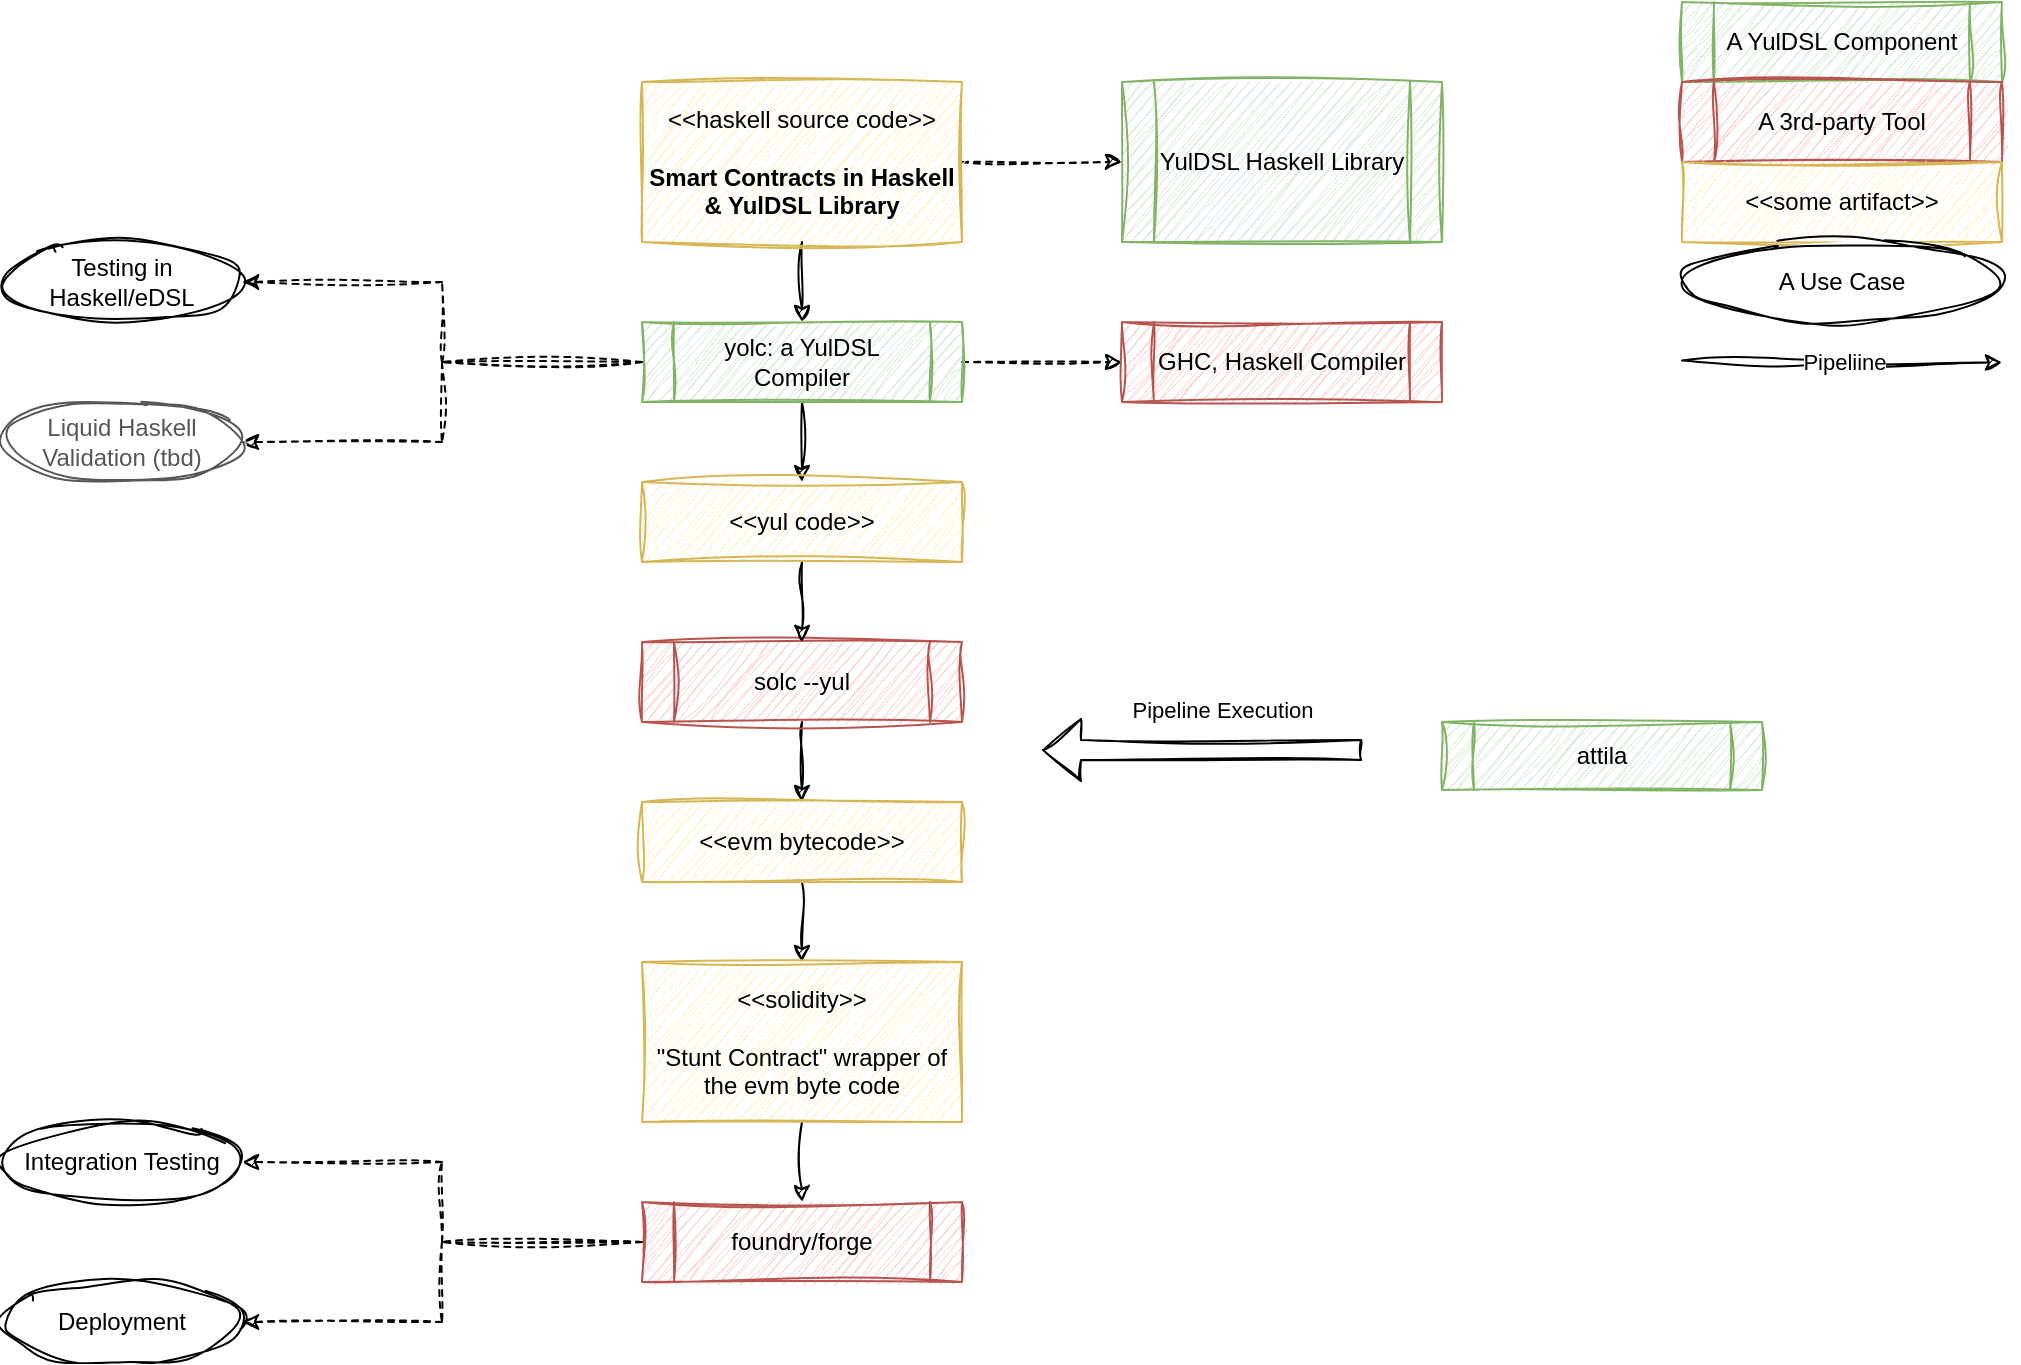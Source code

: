 <mxfile version="24.7.17" pages="2">
  <diagram name="Pipeline" id="bM1wyGem5J-Yzwbea2OS">
    <mxGraphModel dx="1101" dy="821" grid="1" gridSize="10" guides="1" tooltips="1" connect="1" arrows="1" fold="1" page="1" pageScale="1" pageWidth="1169" pageHeight="827" math="0" shadow="0">
      <root>
        <mxCell id="0" />
        <mxCell id="1" parent="0" />
        <mxCell id="xcvFbu6_DeK8p6TpR7H3-7" style="edgeStyle=orthogonalEdgeStyle;rounded=0;sketch=1;hachureGap=4;jiggle=2;curveFitting=1;orthogonalLoop=1;jettySize=auto;html=1;entryX=0.5;entryY=0;entryDx=0;entryDy=0;exitX=0.5;exitY=1;exitDx=0;exitDy=0;" edge="1" parent="1" source="xcvFbu6_DeK8p6TpR7H3-1" target="xcvFbu6_DeK8p6TpR7H3-35">
          <mxGeometry relative="1" as="geometry" />
        </mxCell>
        <mxCell id="xcvFbu6_DeK8p6TpR7H3-33" style="edgeStyle=orthogonalEdgeStyle;rounded=0;sketch=1;hachureGap=4;jiggle=2;curveFitting=1;orthogonalLoop=1;jettySize=auto;html=1;entryX=0;entryY=0.5;entryDx=0;entryDy=0;dashed=1;" edge="1" parent="1" source="xcvFbu6_DeK8p6TpR7H3-1" target="xcvFbu6_DeK8p6TpR7H3-32">
          <mxGeometry relative="1" as="geometry" />
        </mxCell>
        <mxCell id="xcvFbu6_DeK8p6TpR7H3-1" value="yolc: a YulDSL Compiler" style="shape=process;whiteSpace=wrap;html=1;backgroundOutline=1;sketch=1;hachureGap=4;jiggle=2;curveFitting=1;shadow=0;fillColor=#d5e8d4;strokeColor=#82b366;" vertex="1" parent="1">
          <mxGeometry x="400" y="200" width="160" height="40" as="geometry" />
        </mxCell>
        <mxCell id="xcvFbu6_DeK8p6TpR7H3-4" style="edgeStyle=orthogonalEdgeStyle;rounded=0;sketch=1;hachureGap=4;jiggle=2;curveFitting=1;orthogonalLoop=1;jettySize=auto;html=1;entryX=0.5;entryY=0;entryDx=0;entryDy=0;exitX=0.5;exitY=1;exitDx=0;exitDy=0;" edge="1" parent="1" source="xcvFbu6_DeK8p6TpR7H3-5" target="xcvFbu6_DeK8p6TpR7H3-1">
          <mxGeometry relative="1" as="geometry">
            <mxPoint x="480" y="120" as="sourcePoint" />
          </mxGeometry>
        </mxCell>
        <mxCell id="xcvFbu6_DeK8p6TpR7H3-26" style="edgeStyle=orthogonalEdgeStyle;rounded=0;sketch=1;hachureGap=4;jiggle=2;curveFitting=1;orthogonalLoop=1;jettySize=auto;html=1;entryX=1;entryY=0.5;entryDx=0;entryDy=0;exitX=0;exitY=0.5;exitDx=0;exitDy=0;dashed=1;" edge="1" parent="1" source="xcvFbu6_DeK8p6TpR7H3-1" target="xcvFbu6_DeK8p6TpR7H3-25">
          <mxGeometry relative="1" as="geometry" />
        </mxCell>
        <mxCell id="xcvFbu6_DeK8p6TpR7H3-28" style="edgeStyle=orthogonalEdgeStyle;rounded=0;sketch=1;hachureGap=4;jiggle=2;curveFitting=1;orthogonalLoop=1;jettySize=auto;html=1;entryX=1;entryY=0.5;entryDx=0;entryDy=0;exitX=0;exitY=0.5;exitDx=0;exitDy=0;dashed=1;" edge="1" parent="1" source="xcvFbu6_DeK8p6TpR7H3-1" target="xcvFbu6_DeK8p6TpR7H3-27">
          <mxGeometry relative="1" as="geometry" />
        </mxCell>
        <mxCell id="xcvFbu6_DeK8p6TpR7H3-34" style="edgeStyle=orthogonalEdgeStyle;rounded=0;sketch=1;hachureGap=4;jiggle=2;curveFitting=1;orthogonalLoop=1;jettySize=auto;html=1;entryX=0;entryY=0.5;entryDx=0;entryDy=0;dashed=1;" edge="1" parent="1" source="xcvFbu6_DeK8p6TpR7H3-5" target="xcvFbu6_DeK8p6TpR7H3-30">
          <mxGeometry relative="1" as="geometry" />
        </mxCell>
        <mxCell id="xcvFbu6_DeK8p6TpR7H3-5" value="&amp;lt;&amp;lt;haskell source code&amp;gt;&amp;gt;&lt;br&gt;&lt;br&gt;&lt;b&gt;Smart Contracts in Haskell &amp;amp; YulDSL Library&lt;/b&gt;" style="html=1;align=center;verticalAlign=middle;dashed=0;whiteSpace=wrap;sketch=1;hachureGap=4;jiggle=2;curveFitting=1;fillColor=#fff2cc;strokeColor=#d6b656;" vertex="1" parent="1">
          <mxGeometry x="400" y="80" width="160" height="80" as="geometry" />
        </mxCell>
        <mxCell id="xcvFbu6_DeK8p6TpR7H3-11" style="edgeStyle=orthogonalEdgeStyle;rounded=0;sketch=1;hachureGap=4;jiggle=2;curveFitting=1;orthogonalLoop=1;jettySize=auto;html=1;entryX=0.5;entryY=0;entryDx=0;entryDy=0;" edge="1" parent="1" source="xcvFbu6_DeK8p6TpR7H3-6" target="xcvFbu6_DeK8p6TpR7H3-8">
          <mxGeometry relative="1" as="geometry" />
        </mxCell>
        <mxCell id="xcvFbu6_DeK8p6TpR7H3-6" value="solc --yul" style="shape=process;whiteSpace=wrap;html=1;backgroundOutline=1;sketch=1;hachureGap=4;jiggle=2;curveFitting=1;shadow=0;fillColor=#f8cecc;strokeColor=#b85450;" vertex="1" parent="1">
          <mxGeometry x="400" y="360" width="160" height="40" as="geometry" />
        </mxCell>
        <mxCell id="xcvFbu6_DeK8p6TpR7H3-12" style="edgeStyle=orthogonalEdgeStyle;rounded=0;sketch=1;hachureGap=4;jiggle=2;curveFitting=1;orthogonalLoop=1;jettySize=auto;html=1;entryX=0.5;entryY=0;entryDx=0;entryDy=0;exitX=0.5;exitY=1;exitDx=0;exitDy=0;" edge="1" parent="1" source="xcvFbu6_DeK8p6TpR7H3-8" target="xcvFbu6_DeK8p6TpR7H3-10">
          <mxGeometry relative="1" as="geometry" />
        </mxCell>
        <mxCell id="xcvFbu6_DeK8p6TpR7H3-8" value="&amp;lt;&amp;lt;evm bytecode&amp;gt;&amp;gt;" style="html=1;align=center;verticalAlign=middle;dashed=0;whiteSpace=wrap;sketch=1;hachureGap=4;jiggle=2;curveFitting=1;fillColor=#fff2cc;strokeColor=#d6b656;" vertex="1" parent="1">
          <mxGeometry x="400" y="440" width="160" height="40" as="geometry" />
        </mxCell>
        <mxCell id="xcvFbu6_DeK8p6TpR7H3-9" value="attila" style="shape=process;whiteSpace=wrap;html=1;backgroundOutline=1;sketch=1;hachureGap=4;jiggle=2;curveFitting=1;shadow=0;fillColor=#d5e8d4;strokeColor=#82b366;" vertex="1" parent="1">
          <mxGeometry x="800" y="400" width="160" height="34" as="geometry" />
        </mxCell>
        <mxCell id="xcvFbu6_DeK8p6TpR7H3-14" style="edgeStyle=orthogonalEdgeStyle;rounded=0;sketch=1;hachureGap=4;jiggle=2;curveFitting=1;orthogonalLoop=1;jettySize=auto;html=1;entryX=0.5;entryY=0;entryDx=0;entryDy=0;" edge="1" parent="1" source="xcvFbu6_DeK8p6TpR7H3-10" target="xcvFbu6_DeK8p6TpR7H3-13">
          <mxGeometry relative="1" as="geometry" />
        </mxCell>
        <mxCell id="xcvFbu6_DeK8p6TpR7H3-10" value="&amp;lt;&amp;lt;solidity&amp;gt;&amp;gt;&lt;div&gt;&lt;br&gt;&quot;Stunt Contract&quot; wrapper of the evm byte code&lt;/div&gt;" style="html=1;align=center;verticalAlign=middle;dashed=0;whiteSpace=wrap;sketch=1;hachureGap=4;jiggle=2;curveFitting=1;fillColor=#fff2cc;strokeColor=#d6b656;" vertex="1" parent="1">
          <mxGeometry x="400" y="520" width="160" height="80" as="geometry" />
        </mxCell>
        <mxCell id="xcvFbu6_DeK8p6TpR7H3-17" style="edgeStyle=orthogonalEdgeStyle;rounded=0;sketch=1;hachureGap=4;jiggle=2;curveFitting=1;orthogonalLoop=1;jettySize=auto;html=1;entryX=1;entryY=0.5;entryDx=0;entryDy=0;dashed=1;exitX=0;exitY=0.5;exitDx=0;exitDy=0;" edge="1" parent="1" source="xcvFbu6_DeK8p6TpR7H3-13" target="xcvFbu6_DeK8p6TpR7H3-15">
          <mxGeometry relative="1" as="geometry" />
        </mxCell>
        <mxCell id="xcvFbu6_DeK8p6TpR7H3-18" style="edgeStyle=orthogonalEdgeStyle;rounded=0;sketch=1;hachureGap=4;jiggle=2;curveFitting=1;orthogonalLoop=1;jettySize=auto;html=1;entryX=1;entryY=0.5;entryDx=0;entryDy=0;dashed=1;exitX=0;exitY=0.5;exitDx=0;exitDy=0;" edge="1" parent="1" source="xcvFbu6_DeK8p6TpR7H3-13" target="xcvFbu6_DeK8p6TpR7H3-16">
          <mxGeometry relative="1" as="geometry" />
        </mxCell>
        <mxCell id="xcvFbu6_DeK8p6TpR7H3-13" value="foundry/forge" style="shape=process;whiteSpace=wrap;html=1;backgroundOutline=1;sketch=1;hachureGap=4;jiggle=2;curveFitting=1;shadow=0;fillColor=#f8cecc;strokeColor=#b85450;" vertex="1" parent="1">
          <mxGeometry x="400" y="640" width="160" height="40" as="geometry" />
        </mxCell>
        <mxCell id="xcvFbu6_DeK8p6TpR7H3-15" value="Integration Testing" style="ellipse;whiteSpace=wrap;html=1;sketch=1;hachureGap=4;jiggle=2;curveFitting=1;" vertex="1" parent="1">
          <mxGeometry x="80" y="600" width="120" height="40" as="geometry" />
        </mxCell>
        <mxCell id="xcvFbu6_DeK8p6TpR7H3-16" value="Deployment" style="ellipse;whiteSpace=wrap;html=1;sketch=1;hachureGap=4;jiggle=2;curveFitting=1;" vertex="1" parent="1">
          <mxGeometry x="80" y="680" width="120" height="40" as="geometry" />
        </mxCell>
        <mxCell id="xcvFbu6_DeK8p6TpR7H3-19" value="Pipeline Execution" style="shape=flexArrow;endArrow=classic;html=1;rounded=0;sketch=1;hachureGap=4;jiggle=2;curveFitting=1;" edge="1" parent="1">
          <mxGeometry x="-0.125" y="-20" width="50" height="50" relative="1" as="geometry">
            <mxPoint x="760" y="414" as="sourcePoint" />
            <mxPoint x="600" y="414" as="targetPoint" />
            <mxPoint as="offset" />
          </mxGeometry>
        </mxCell>
        <mxCell id="xcvFbu6_DeK8p6TpR7H3-20" value="A YulDSL Component" style="shape=process;whiteSpace=wrap;html=1;backgroundOutline=1;sketch=1;hachureGap=4;jiggle=2;curveFitting=1;shadow=0;fillColor=#d5e8d4;strokeColor=#82b366;" vertex="1" parent="1">
          <mxGeometry x="920" y="40" width="160" height="40" as="geometry" />
        </mxCell>
        <mxCell id="xcvFbu6_DeK8p6TpR7H3-21" value="A 3rd-party Tool" style="shape=process;whiteSpace=wrap;html=1;backgroundOutline=1;sketch=1;hachureGap=4;jiggle=2;curveFitting=1;shadow=0;fillColor=#f8cecc;strokeColor=#b85450;" vertex="1" parent="1">
          <mxGeometry x="920" y="80" width="160" height="40" as="geometry" />
        </mxCell>
        <mxCell id="xcvFbu6_DeK8p6TpR7H3-22" value="&amp;lt;&amp;lt;some artifact&amp;gt;&amp;gt;" style="html=1;align=center;verticalAlign=middle;dashed=0;whiteSpace=wrap;sketch=1;hachureGap=4;jiggle=2;curveFitting=1;fillColor=#fff2cc;strokeColor=#d6b656;" vertex="1" parent="1">
          <mxGeometry x="920" y="120" width="160" height="40" as="geometry" />
        </mxCell>
        <mxCell id="xcvFbu6_DeK8p6TpR7H3-23" value="A Use Case" style="ellipse;whiteSpace=wrap;html=1;sketch=1;hachureGap=4;jiggle=2;curveFitting=1;" vertex="1" parent="1">
          <mxGeometry x="920" y="160" width="160" height="40" as="geometry" />
        </mxCell>
        <mxCell id="xcvFbu6_DeK8p6TpR7H3-25" value="Testing in Haskell/eDSL" style="ellipse;whiteSpace=wrap;html=1;sketch=1;hachureGap=4;jiggle=2;curveFitting=1;" vertex="1" parent="1">
          <mxGeometry x="80" y="160" width="120" height="40" as="geometry" />
        </mxCell>
        <mxCell id="xcvFbu6_DeK8p6TpR7H3-27" value="Liquid Haskell Validation (tbd)" style="ellipse;whiteSpace=wrap;html=1;sketch=1;hachureGap=4;jiggle=2;curveFitting=1;opacity=66;textOpacity=66;" vertex="1" parent="1">
          <mxGeometry x="80" y="240" width="120" height="40" as="geometry" />
        </mxCell>
        <mxCell id="xcvFbu6_DeK8p6TpR7H3-30" value="YulDSL Haskell Library" style="shape=process;whiteSpace=wrap;html=1;backgroundOutline=1;sketch=1;hachureGap=4;jiggle=2;curveFitting=1;shadow=0;fillColor=#d5e8d4;strokeColor=#82b366;" vertex="1" parent="1">
          <mxGeometry x="640" y="80" width="160" height="80" as="geometry" />
        </mxCell>
        <mxCell id="xcvFbu6_DeK8p6TpR7H3-32" value="GHC, Haskell Compiler" style="shape=process;whiteSpace=wrap;html=1;backgroundOutline=1;sketch=1;hachureGap=4;jiggle=2;curveFitting=1;shadow=0;fillColor=#f8cecc;strokeColor=#b85450;" vertex="1" parent="1">
          <mxGeometry x="640" y="200" width="160" height="40" as="geometry" />
        </mxCell>
        <mxCell id="xcvFbu6_DeK8p6TpR7H3-36" style="edgeStyle=orthogonalEdgeStyle;rounded=0;sketch=1;hachureGap=4;jiggle=2;curveFitting=1;orthogonalLoop=1;jettySize=auto;html=1;exitX=0.5;exitY=1;exitDx=0;exitDy=0;entryX=0.5;entryY=0;entryDx=0;entryDy=0;" edge="1" parent="1" source="xcvFbu6_DeK8p6TpR7H3-35" target="xcvFbu6_DeK8p6TpR7H3-6">
          <mxGeometry relative="1" as="geometry" />
        </mxCell>
        <mxCell id="xcvFbu6_DeK8p6TpR7H3-35" value="&amp;lt;&amp;lt;yul code&amp;gt;&amp;gt;" style="html=1;align=center;verticalAlign=middle;dashed=0;whiteSpace=wrap;sketch=1;hachureGap=4;jiggle=2;curveFitting=1;fillColor=#fff2cc;strokeColor=#d6b656;" vertex="1" parent="1">
          <mxGeometry x="400" y="280" width="160" height="40" as="geometry" />
        </mxCell>
        <mxCell id="xcvFbu6_DeK8p6TpR7H3-37" value="Pipeliine" style="edgeStyle=orthogonalEdgeStyle;rounded=0;sketch=1;hachureGap=4;jiggle=2;curveFitting=1;orthogonalLoop=1;jettySize=auto;html=1;exitX=0.5;exitY=1;exitDx=0;exitDy=0;" edge="1" parent="1">
          <mxGeometry relative="1" as="geometry">
            <mxPoint x="920" y="219.25" as="sourcePoint" />
            <mxPoint x="1080" y="220.25" as="targetPoint" />
          </mxGeometry>
        </mxCell>
      </root>
    </mxGraphModel>
  </diagram>
  <diagram id="fB4vgkwGdqn_OeG9MbwO" name="Linear Safety">
    <mxGraphModel dx="1596" dy="848" grid="1" gridSize="10" guides="1" tooltips="1" connect="1" arrows="1" fold="1" page="1" pageScale="1" pageWidth="1169" pageHeight="827" math="0" shadow="0">
      <root>
        <mxCell id="0" />
        <mxCell id="1" parent="0" />
        <mxCell id="BaCxkMU8O7uTg3OWxuVo-7" value="" style="shape=image;imageAspect=0;aspect=fixed;verticalLabelPosition=bottom;verticalAlign=top;image=https://www.alchemy.com/_next/image?url=https%3A%2F%2Fwww.datocms-assets.com%2F105223%2F1704184186-reentrancy-attack-scenario.png&amp;w=1080&amp;q=75;sketch=1;curveFitting=1;jiggle=2;" vertex="1" parent="1">
          <mxGeometry x="40" y="190" width="390.41" height="250" as="geometry" />
        </mxCell>
        <mxCell id="BaCxkMU8O7uTg3OWxuVo-9" value="&lt;h1 style=&quot;margin-top: 0px;&quot;&gt;Re-entrancy And Linear Safety&lt;/h1&gt;" style="text;html=1;whiteSpace=wrap;overflow=hidden;rounded=0;align=center;sketch=1;curveFitting=1;jiggle=2;" vertex="1" parent="1">
          <mxGeometry x="720" width="440" height="40" as="geometry" />
        </mxCell>
        <mxCell id="BaCxkMU8O7uTg3OWxuVo-10" value="(&lt;b&gt;bonusEarned, bonusRate) &lt;/b&gt;&amp;lt;-&amp;nbsp;calc_bonus(&lt;b&gt;msgSender,&amp;nbsp;&lt;/b&gt;&lt;b&gt;amount&lt;/b&gt;)" style="rounded=0;whiteSpace=wrap;html=1;fillColor=#d5e8d4;strokeColor=#82b366;sketch=1;curveFitting=1;jiggle=2;" vertex="1" parent="1">
          <mxGeometry x="680" y="280" width="400" height="40" as="geometry" />
        </mxCell>
        <mxCell id="BaCxkMU8O7uTg3OWxuVo-11" value="Data Version 1&lt;br&gt;Zone" style="rounded=0;whiteSpace=wrap;html=1;fillColor=#dae8fc;strokeColor=#6c8ebf;sketch=1;curveFitting=1;jiggle=2;" vertex="1" parent="1">
          <mxGeometry x="560" y="240" width="120" height="120" as="geometry" />
        </mxCell>
        <mxCell id="BaCxkMU8O7uTg3OWxuVo-22" style="edgeStyle=orthogonalEdgeStyle;rounded=0;orthogonalLoop=1;jettySize=auto;html=1;entryX=0;entryY=0;entryDx=0;entryDy=0;exitX=1;exitY=0.5;exitDx=0;exitDy=0;strokeColor=#2D7600;sketch=1;curveFitting=1;jiggle=2;" edge="1" parent="1" source="BaCxkMU8O7uTg3OWxuVo-12" target="BaCxkMU8O7uTg3OWxuVo-45">
          <mxGeometry relative="1" as="geometry">
            <mxPoint x="1114" y="420" as="sourcePoint" />
            <mxPoint x="1234" y="280" as="targetPoint" />
            <Array as="points">
              <mxPoint x="1140" y="340" />
              <mxPoint x="1140" y="360" />
            </Array>
          </mxGeometry>
        </mxCell>
        <mxCell id="BaCxkMU8O7uTg3OWxuVo-12" value="bonusToken.transfer(&lt;b&gt;bonusEarned&lt;/b&gt;)" style="rounded=0;whiteSpace=wrap;html=1;fillColor=#d5e8d4;strokeColor=#82b366;sketch=1;curveFitting=1;jiggle=2;" vertex="1" parent="1">
          <mxGeometry x="680" y="320" width="400" height="40" as="geometry" />
        </mxCell>
        <mxCell id="BaCxkMU8O7uTg3OWxuVo-13" value="❌ update_bonus(&lt;b&gt;&lt;font color=&quot;#ff0000&quot;&gt;msgSender&lt;/font&gt;,&amp;nbsp;&lt;/b&gt;&lt;b&gt;&lt;font color=&quot;#ff0000&quot;&gt;bonusRate&lt;/font&gt;&lt;/b&gt;)&amp;nbsp;❌" style="rounded=0;whiteSpace=wrap;html=1;fillColor=#d5e8d4;strokeColor=#82b366;sketch=1;curveFitting=1;jiggle=2;" vertex="1" parent="1">
          <mxGeometry x="680" y="360" width="400" height="40" as="geometry" />
        </mxCell>
        <mxCell id="BaCxkMU8O7uTg3OWxuVo-14" value="Pure Data (Inputs)" style="rounded=0;whiteSpace=wrap;html=1;fillColor=#dae8fc;strokeColor=#6c8ebf;sketch=1;curveFitting=1;jiggle=2;" vertex="1" parent="1">
          <mxGeometry x="560" y="200" width="120" height="40" as="geometry" />
        </mxCell>
        <mxCell id="BaCxkMU8O7uTg3OWxuVo-15" value="external fn updateBonus(&lt;b style=&quot;font-size: 14px;&quot;&gt;amount&#39;p&lt;/b&gt;)" style="rounded=0;whiteSpace=wrap;html=1;fillColor=#d5e8d4;strokeColor=#82b366;fontSize=14;align=left;sketch=1;curveFitting=1;jiggle=2;" vertex="1" parent="1">
          <mxGeometry x="680" y="200" width="400" height="40" as="geometry" />
        </mxCell>
        <mxCell id="BaCxkMU8O7uTg3OWxuVo-16" value="&lt;b&gt;(amount,&amp;nbsp;msgSender)&lt;/b&gt;&amp;nbsp;&amp;lt;- &lt;font style=&quot;background-color: rgb(45, 118, 0);&quot; color=&quot;#ffffcc&quot;&gt;impure&lt;/font&gt;&amp;nbsp;(&lt;b&gt;amount&#39;p, msgSender&#39;p)&lt;/b&gt;" style="rounded=0;whiteSpace=wrap;html=1;fillColor=#d5e8d4;strokeColor=#82b366;sketch=1;curveFitting=1;jiggle=2;" vertex="1" parent="1">
          <mxGeometry x="680" y="240" width="400" height="40" as="geometry" />
        </mxCell>
        <mxCell id="BaCxkMU8O7uTg3OWxuVo-17" value="Data Version 2&lt;br&gt;Zone" style="rounded=0;whiteSpace=wrap;html=1;fillColor=#dae8fc;strokeColor=#6c8ebf;sketch=1;curveFitting=1;jiggle=2;" vertex="1" parent="1">
          <mxGeometry x="560" y="360" width="120" height="40" as="geometry" />
        </mxCell>
        <mxCell id="BaCxkMU8O7uTg3OWxuVo-19" value="&lt;h1 style=&quot;margin-top: 0px;&quot;&gt;&lt;font style=&quot;font-size: 18px;&quot;&gt;Linearly Versioned, Re-enterrable&lt;/font&gt;&lt;/h1&gt;" style="text;html=1;whiteSpace=wrap;overflow=hidden;rounded=0;align=center;sketch=1;curveFitting=1;jiggle=2;" vertex="1" parent="1">
          <mxGeometry x="560" y="160" width="460" height="40" as="geometry" />
        </mxCell>
        <mxCell id="BaCxkMU8O7uTg3OWxuVo-20" value="&lt;h1 style=&quot;margin-top: 0px;&quot;&gt;&lt;font style=&quot;font-size: 18px;&quot;&gt;Hacker&#39;s External Contract&lt;/font&gt;&lt;/h1&gt;" style="text;html=1;whiteSpace=wrap;overflow=hidden;rounded=0;align=center;sketch=1;curveFitting=1;jiggle=2;" vertex="1" parent="1">
          <mxGeometry x="1200" y="160" width="520" height="40" as="geometry" />
        </mxCell>
        <mxCell id="BaCxkMU8O7uTg3OWxuVo-21" value="fallback()" style="rounded=0;whiteSpace=wrap;html=1;fillColor=#f5f5f5;strokeColor=#666666;fontColor=#333333;sketch=1;curveFitting=1;jiggle=2;" vertex="1" parent="1">
          <mxGeometry x="1320" y="360" width="240" height="40" as="geometry" />
        </mxCell>
        <mxCell id="BaCxkMU8O7uTg3OWxuVo-24" value="&lt;b&gt;Unsafe Logic&lt;/b&gt;" style="rounded=0;whiteSpace=wrap;html=1;fillColor=#f5f5f5;strokeColor=#666666;fontColor=#333333;sketch=1;curveFitting=1;jiggle=2;" vertex="1" parent="1">
          <mxGeometry x="1200" y="200" width="120" height="80" as="geometry" />
        </mxCell>
        <mxCell id="BaCxkMU8O7uTg3OWxuVo-25" value="&lt;h1 style=&quot;margin-top: 0px;&quot;&gt;&lt;font style=&quot;font-size: 18px;&quot;&gt;Linearly Versioned&lt;/font&gt;&lt;/h1&gt;" style="text;html=1;whiteSpace=wrap;overflow=hidden;rounded=0;align=center;sketch=1;curveFitting=1;jiggle=2;" vertex="1" parent="1">
          <mxGeometry x="560" y="480" width="460" height="40" as="geometry" />
        </mxCell>
        <mxCell id="BaCxkMU8O7uTg3OWxuVo-26" value="Pure Data (Inputs)" style="rounded=0;whiteSpace=wrap;html=1;fillColor=#dae8fc;strokeColor=#6c8ebf;sketch=1;curveFitting=1;jiggle=2;" vertex="1" parent="1">
          <mxGeometry x="560" y="520" width="120" height="40" as="geometry" />
        </mxCell>
        <mxCell id="BaCxkMU8O7uTg3OWxuVo-27" value="external fn withdrawFunds(&lt;b style=&quot;font-size: 14px;&quot;&gt;amount&#39;p&lt;/b&gt;)" style="rounded=0;whiteSpace=wrap;html=1;fillColor=#d5e8d4;strokeColor=#82b366;fontSize=14;align=left;sketch=1;curveFitting=1;jiggle=2;" vertex="1" parent="1">
          <mxGeometry x="680" y="520" width="400" height="40" as="geometry" />
        </mxCell>
        <mxCell id="BaCxkMU8O7uTg3OWxuVo-31" style="edgeStyle=orthogonalEdgeStyle;rounded=0;orthogonalLoop=1;jettySize=auto;html=1;entryX=0;entryY=0;entryDx=0;entryDy=0;endArrow=none;endFill=0;strokeColor=#2D7600;sketch=1;curveFitting=1;jiggle=2;" edge="1" parent="1" source="BaCxkMU8O7uTg3OWxuVo-29" target="BaCxkMU8O7uTg3OWxuVo-14">
          <mxGeometry relative="1" as="geometry">
            <Array as="points">
              <mxPoint x="480" y="560" />
              <mxPoint x="480" y="200" />
            </Array>
          </mxGeometry>
        </mxCell>
        <mxCell id="BaCxkMU8O7uTg3OWxuVo-32" style="edgeStyle=orthogonalEdgeStyle;rounded=0;orthogonalLoop=1;jettySize=auto;html=1;entryX=0;entryY=0;entryDx=0;entryDy=0;exitX=1;exitY=0.5;exitDx=0;exitDy=0;endArrow=none;endFill=0;strokeColor=#2D7600;sketch=1;curveFitting=1;jiggle=2;" edge="1" parent="1" source="BaCxkMU8O7uTg3OWxuVo-29" target="BaCxkMU8O7uTg3OWxuVo-26">
          <mxGeometry relative="1" as="geometry">
            <mxPoint x="450" y="640" as="sourcePoint" />
            <Array as="points">
              <mxPoint x="520" y="560" />
              <mxPoint x="520" y="520" />
            </Array>
          </mxGeometry>
        </mxCell>
        <mxCell id="BaCxkMU8O7uTg3OWxuVo-29" value="Your Innocent Contract" style="ellipse;whiteSpace=wrap;html=1;fillColor=#d5e8d4;strokeColor=#82b366;sketch=1;curveFitting=1;jiggle=2;" vertex="1" parent="1">
          <mxGeometry x="320" y="520" width="120" height="80" as="geometry" />
        </mxCell>
        <mxCell id="BaCxkMU8O7uTg3OWxuVo-33" style="edgeStyle=orthogonalEdgeStyle;rounded=0;orthogonalLoop=1;jettySize=auto;html=1;entryX=1;entryY=0;entryDx=0;entryDy=0;exitX=0;exitY=0.5;exitDx=0;exitDy=0;endArrow=none;endFill=0;strokeColor=#FF0000;sketch=1;curveFitting=1;jiggle=2;" edge="1" parent="1" source="BaCxkMU8O7uTg3OWxuVo-30" target="BaCxkMU8O7uTg3OWxuVo-42">
          <mxGeometry relative="1" as="geometry">
            <mxPoint x="2034.0" y="470" as="sourcePoint" />
            <mxPoint x="1754.0" y="430" as="targetPoint" />
            <Array as="points">
              <mxPoint x="1680" y="240" />
              <mxPoint x="1680" y="200" />
            </Array>
          </mxGeometry>
        </mxCell>
        <mxCell id="BaCxkMU8O7uTg3OWxuVo-30" value="Exploit Contract" style="ellipse;whiteSpace=wrap;html=1;fillColor=#f8cecc;strokeColor=#b85450;sketch=1;curveFitting=1;jiggle=2;" vertex="1" parent="1">
          <mxGeometry x="1720" y="200" width="120" height="80" as="geometry" />
        </mxCell>
        <mxCell id="BaCxkMU8O7uTg3OWxuVo-35" style="edgeStyle=orthogonalEdgeStyle;rounded=0;orthogonalLoop=1;jettySize=auto;html=1;entryX=1;entryY=0;entryDx=0;entryDy=0;exitX=1;exitY=0.5;exitDx=0;exitDy=0;strokeColor=#FF0000;sketch=1;curveFitting=1;jiggle=2;" edge="1" parent="1" source="BaCxkMU8O7uTg3OWxuVo-34" target="BaCxkMU8O7uTg3OWxuVo-27">
          <mxGeometry relative="1" as="geometry">
            <mxPoint x="1650" y="414" as="sourcePoint" />
            <mxPoint x="1110" y="520" as="targetPoint" />
            <Array as="points">
              <mxPoint x="1560" y="414" />
              <mxPoint x="1600" y="414" />
              <mxPoint x="1600" y="520" />
            </Array>
          </mxGeometry>
        </mxCell>
        <mxCell id="BaCxkMU8O7uTg3OWxuVo-34" value="innocence.withdrawFunds(aLot)" style="rounded=0;whiteSpace=wrap;html=1;fillColor=#f5f5f5;strokeColor=#666666;fontColor=#333333;sketch=1;curveFitting=1;jiggle=2;" vertex="1" parent="1">
          <mxGeometry x="1320" y="400" width="240" height="40" as="geometry" />
        </mxCell>
        <mxCell id="BaCxkMU8O7uTg3OWxuVo-36" value="&lt;h1 style=&quot;margin-top: 0px;&quot;&gt;&lt;span style=&quot;font-size: 20px;&quot;&gt;Unsafe Implementation&lt;/span&gt;&lt;/h1&gt;" style="text;html=1;whiteSpace=wrap;overflow=hidden;rounded=0;align=center;fillColor=#e51400;fontColor=#000000;strokeColor=#B20000;sketch=1;curveFitting=1;jiggle=2;" vertex="1" parent="1">
          <mxGeometry x="50.0" y="80" width="240" height="40" as="geometry" />
        </mxCell>
        <mxCell id="BaCxkMU8O7uTg3OWxuVo-37" value="&lt;h1 style=&quot;margin-top: 0px;&quot;&gt;&lt;span style=&quot;font-size: 20px;&quot;&gt;How Linear Safety Can Help Prevent It&lt;/span&gt;&lt;/h1&gt;" style="text;html=1;whiteSpace=wrap;overflow=hidden;rounded=0;align=left;sketch=1;curveFitting=1;jiggle=2;" vertex="1" parent="1">
          <mxGeometry x="480" y="80" width="400" height="40" as="geometry" />
        </mxCell>
        <mxCell id="BaCxkMU8O7uTg3OWxuVo-38" value="&lt;b style=&quot;font-size: 12px;&quot;&gt;(amount,&amp;nbsp;msgSender)&lt;/b&gt;&lt;span style=&quot;font-size: 12px;&quot;&gt;&amp;nbsp;&amp;lt;-&amp;nbsp;&lt;/span&gt;&lt;font color=&quot;#ffffcc&quot; style=&quot;font-size: 12px; background-color: rgb(45, 118, 0);&quot;&gt;impure&lt;/font&gt;&lt;span style=&quot;font-size: 12px;&quot;&gt;&amp;nbsp;(&lt;/span&gt;&lt;b style=&quot;font-size: 12px;&quot;&gt;amount&#39;p, msgSender&#39;p)&lt;/b&gt;" style="rounded=0;whiteSpace=wrap;html=1;fillColor=#d5e8d4;strokeColor=#82b366;fontSize=14;align=center;sketch=1;curveFitting=1;jiggle=2;" vertex="1" parent="1">
          <mxGeometry x="680" y="560" width="400" height="40" as="geometry" />
        </mxCell>
        <mxCell id="BaCxkMU8O7uTg3OWxuVo-39" value="Data Version 1&lt;br&gt;Zone" style="rounded=0;whiteSpace=wrap;html=1;fillColor=#dae8fc;strokeColor=#6c8ebf;sketch=1;curveFitting=1;jiggle=2;" vertex="1" parent="1">
          <mxGeometry x="560" y="560" width="120" height="80" as="geometry" />
        </mxCell>
        <mxCell id="BaCxkMU8O7uTg3OWxuVo-40" value="⚠️ update_bonus(&lt;b&gt;msgSender,&amp;nbsp;&lt;/b&gt;&lt;b&gt;balance1&lt;/b&gt;)&amp;nbsp;⚠️" style="rounded=0;whiteSpace=wrap;html=1;fillColor=#d5e8d4;strokeColor=#82b366;sketch=1;curveFitting=1;jiggle=2;" vertex="1" parent="1">
          <mxGeometry x="680" y="600" width="400" height="40" as="geometry" />
        </mxCell>
        <mxCell id="BaCxkMU8O7uTg3OWxuVo-44" style="edgeStyle=orthogonalEdgeStyle;rounded=0;orthogonalLoop=1;jettySize=auto;html=1;entryX=1;entryY=0;entryDx=0;entryDy=0;strokeColor=#FF0000;exitX=1;exitY=0.5;exitDx=0;exitDy=0;sketch=1;curveFitting=1;jiggle=2;" edge="1" parent="1" source="BaCxkMU8O7uTg3OWxuVo-41" target="BaCxkMU8O7uTg3OWxuVo-15">
          <mxGeometry relative="1" as="geometry">
            <mxPoint x="1740.0" y="270" as="sourcePoint" />
            <mxPoint x="1100" y="210" as="targetPoint" />
            <Array as="points">
              <mxPoint x="1600" y="260" />
              <mxPoint x="1600" y="300" />
              <mxPoint x="1140" y="300" />
              <mxPoint x="1140" y="200" />
            </Array>
          </mxGeometry>
        </mxCell>
        <mxCell id="BaCxkMU8O7uTg3OWxuVo-41" value="innocence.updateBonus(aLot)" style="rounded=0;whiteSpace=wrap;html=1;fillColor=#f5f5f5;strokeColor=#666666;fontColor=#333333;sketch=1;curveFitting=1;jiggle=2;" vertex="1" parent="1">
          <mxGeometry x="1320" y="240" width="240" height="40" as="geometry" />
        </mxCell>
        <mxCell id="BaCxkMU8O7uTg3OWxuVo-43" style="edgeStyle=orthogonalEdgeStyle;rounded=0;orthogonalLoop=1;jettySize=auto;html=1;entryX=0.5;entryY=1;entryDx=0;entryDy=0;exitX=1;exitY=0.5;exitDx=0;exitDy=0;strokeColor=#FF0000;sketch=1;curveFitting=1;jiggle=2;" edge="1" parent="1" source="BaCxkMU8O7uTg3OWxuVo-42" target="BaCxkMU8O7uTg3OWxuVo-29">
          <mxGeometry relative="1" as="geometry">
            <mxPoint x="1720.0" y="220" as="sourcePoint" />
            <mxPoint x="400" y="600" as="targetPoint" />
            <Array as="points">
              <mxPoint x="1640" y="220" />
              <mxPoint x="1640" y="720" />
              <mxPoint x="380" y="720" />
            </Array>
          </mxGeometry>
        </mxCell>
        <mxCell id="BaCxkMU8O7uTg3OWxuVo-42" value="innocence.sendFunds(aLot)" style="rounded=0;whiteSpace=wrap;html=1;fillColor=#f5f5f5;strokeColor=#666666;fontColor=#333333;sketch=1;curveFitting=1;jiggle=2;" vertex="1" parent="1">
          <mxGeometry x="1320" y="200" width="240" height="40" as="geometry" />
        </mxCell>
        <mxCell id="BaCxkMU8O7uTg3OWxuVo-45" value="&lt;b&gt;Unsafe Logic&lt;/b&gt;" style="rounded=0;whiteSpace=wrap;html=1;fillColor=#f5f5f5;strokeColor=#666666;fontColor=#333333;sketch=1;curveFitting=1;jiggle=2;" vertex="1" parent="1">
          <mxGeometry x="1200" y="360" width="120" height="80" as="geometry" />
        </mxCell>
        <mxCell id="BaCxkMU8O7uTg3OWxuVo-46" value="1" style="ellipse;whiteSpace=wrap;html=1;fillColor=#e1d5e7;strokeColor=#9673a6;sketch=1;curveFitting=1;jiggle=2;" vertex="1" parent="1">
          <mxGeometry x="1200" y="160" width="40" height="40" as="geometry" />
        </mxCell>
        <mxCell id="BaCxkMU8O7uTg3OWxuVo-47" value="2" style="ellipse;whiteSpace=wrap;html=1;fillColor=#e1d5e7;strokeColor=#9673a6;sketch=1;curveFitting=1;jiggle=2;" vertex="1" parent="1">
          <mxGeometry x="560" y="160" width="40" height="40" as="geometry" />
        </mxCell>
        <mxCell id="BaCxkMU8O7uTg3OWxuVo-48" value="3" style="ellipse;whiteSpace=wrap;html=1;fillColor=#e1d5e7;strokeColor=#9673a6;sketch=1;curveFitting=1;jiggle=2;" vertex="1" parent="1">
          <mxGeometry x="1200" y="320" width="40" height="40" as="geometry" />
        </mxCell>
        <mxCell id="BaCxkMU8O7uTg3OWxuVo-49" value="4" style="ellipse;whiteSpace=wrap;html=1;fillColor=#e1d5e7;strokeColor=#9673a6;sketch=1;curveFitting=1;jiggle=2;" vertex="1" parent="1">
          <mxGeometry x="560" y="480" width="40" height="40" as="geometry" />
        </mxCell>
        <mxCell id="BaCxkMU8O7uTg3OWxuVo-50" value="5" style="ellipse;whiteSpace=wrap;html=1;fillColor=#d80073;strokeColor=#A50040;fontColor=#000000;sketch=1;curveFitting=1;jiggle=2;" vertex="1" parent="1">
          <mxGeometry x="1080" y="300" width="40" height="40" as="geometry" />
        </mxCell>
        <mxCell id="BaCxkMU8O7uTg3OWxuVo-52" value="✅&amp;nbsp;&lt;b&gt;bonusEarned(v2)&lt;/b&gt;&amp;nbsp;&amp;lt;- calc_and_update_bonus(&lt;b&gt;msgSender&lt;/b&gt;) ✅" style="rounded=0;whiteSpace=wrap;html=1;fillColor=#d5e8d4;strokeColor=#82b366;sketch=1;curveFitting=1;jiggle=2;" vertex="1" parent="1">
          <mxGeometry x="680" y="960" width="400" height="40" as="geometry" />
        </mxCell>
        <mxCell id="BaCxkMU8O7uTg3OWxuVo-53" value="Data Version 1&lt;br&gt;Zone" style="rounded=0;whiteSpace=wrap;html=1;fillColor=#dae8fc;strokeColor=#6c8ebf;sketch=1;curveFitting=1;jiggle=2;" vertex="1" parent="1">
          <mxGeometry x="560" y="920" width="120" height="60" as="geometry" />
        </mxCell>
        <mxCell id="BaCxkMU8O7uTg3OWxuVo-54" style="edgeStyle=orthogonalEdgeStyle;rounded=0;orthogonalLoop=1;jettySize=auto;html=1;entryX=0;entryY=0;entryDx=0;entryDy=0;exitX=1;exitY=0.5;exitDx=0;exitDy=0;strokeColor=#2D7600;sketch=1;curveFitting=1;jiggle=2;" edge="1" parent="1" source="BaCxkMU8O7uTg3OWxuVo-55" target="BaCxkMU8O7uTg3OWxuVo-81">
          <mxGeometry relative="1" as="geometry">
            <mxPoint x="1114" y="1100" as="sourcePoint" />
            <mxPoint x="1234" y="960" as="targetPoint" />
            <Array as="points">
              <mxPoint x="1140" y="1020" />
              <mxPoint x="1140" y="1040" />
            </Array>
          </mxGeometry>
        </mxCell>
        <mxCell id="BaCxkMU8O7uTg3OWxuVo-55" value="bonusToken.transfer(&lt;b&gt;bonusEarned&lt;/b&gt;)" style="rounded=0;whiteSpace=wrap;html=1;fillColor=#d5e8d4;strokeColor=#82b366;sketch=1;curveFitting=1;jiggle=2;" vertex="1" parent="1">
          <mxGeometry x="680" y="1000" width="400" height="40" as="geometry" />
        </mxCell>
        <mxCell id="BaCxkMU8O7uTg3OWxuVo-57" value="Pure Data (Inputs)" style="rounded=0;whiteSpace=wrap;html=1;fillColor=#dae8fc;strokeColor=#6c8ebf;sketch=1;curveFitting=1;jiggle=2;" vertex="1" parent="1">
          <mxGeometry x="560" y="880" width="120" height="40" as="geometry" />
        </mxCell>
        <mxCell id="BaCxkMU8O7uTg3OWxuVo-58" value="external fn updateBonus(&lt;b style=&quot;font-size: 14px;&quot;&gt;amount&#39;p&lt;/b&gt;)" style="rounded=0;whiteSpace=wrap;html=1;fillColor=#d5e8d4;strokeColor=#82b366;fontSize=14;align=left;sketch=1;curveFitting=1;jiggle=2;" vertex="1" parent="1">
          <mxGeometry x="680" y="880" width="400" height="40" as="geometry" />
        </mxCell>
        <mxCell id="BaCxkMU8O7uTg3OWxuVo-59" value="&lt;b&gt;(amount,&amp;nbsp;msgSender)&lt;/b&gt;&amp;nbsp;&amp;lt;- &lt;font style=&quot;background-color: rgb(45, 118, 0);&quot; color=&quot;#ffffcc&quot;&gt;impure&lt;/font&gt;&amp;nbsp;(&lt;b&gt;amount&#39;p, msgSender&#39;p)&lt;/b&gt;" style="rounded=0;whiteSpace=wrap;html=1;fillColor=#d5e8d4;strokeColor=#82b366;sketch=1;curveFitting=1;jiggle=2;" vertex="1" parent="1">
          <mxGeometry x="680" y="920" width="400" height="39" as="geometry" />
        </mxCell>
        <mxCell id="BaCxkMU8O7uTg3OWxuVo-60" value="Data Version 2&lt;br&gt;Zone" style="rounded=0;whiteSpace=wrap;html=1;fillColor=#dae8fc;strokeColor=#6c8ebf;sketch=1;curveFitting=1;jiggle=2;" vertex="1" parent="1">
          <mxGeometry x="560" y="980" width="120" height="60" as="geometry" />
        </mxCell>
        <mxCell id="BaCxkMU8O7uTg3OWxuVo-61" value="&lt;h1 style=&quot;margin-top: 0px;&quot;&gt;&lt;font style=&quot;font-size: 18px;&quot;&gt;Linearly Versioned, Reentranable&lt;/font&gt;&lt;/h1&gt;" style="text;html=1;whiteSpace=wrap;overflow=hidden;rounded=0;align=center;sketch=1;curveFitting=1;jiggle=2;" vertex="1" parent="1">
          <mxGeometry x="560" y="840" width="500" height="40" as="geometry" />
        </mxCell>
        <mxCell id="BaCxkMU8O7uTg3OWxuVo-62" value="&lt;h1 style=&quot;margin-top: 0px;&quot;&gt;&lt;font style=&quot;font-size: 18px;&quot;&gt;Exploitive External Contract&lt;/font&gt;&lt;/h1&gt;" style="text;html=1;whiteSpace=wrap;overflow=hidden;rounded=0;align=center;sketch=1;curveFitting=1;jiggle=2;" vertex="1" parent="1">
          <mxGeometry x="1200" y="840" width="520" height="40" as="geometry" />
        </mxCell>
        <mxCell id="BaCxkMU8O7uTg3OWxuVo-63" value="fallback()" style="rounded=0;whiteSpace=wrap;html=1;fillColor=#f5f5f5;strokeColor=#666666;fontColor=#333333;sketch=1;curveFitting=1;jiggle=2;" vertex="1" parent="1">
          <mxGeometry x="1320" y="1040" width="240" height="40" as="geometry" />
        </mxCell>
        <mxCell id="BaCxkMU8O7uTg3OWxuVo-64" value="&lt;b&gt;Unsafe Logic&lt;/b&gt;" style="rounded=0;whiteSpace=wrap;html=1;fillColor=#f5f5f5;strokeColor=#666666;fontColor=#333333;sketch=1;curveFitting=1;jiggle=2;" vertex="1" parent="1">
          <mxGeometry x="1200" y="880" width="120" height="80" as="geometry" />
        </mxCell>
        <mxCell id="BaCxkMU8O7uTg3OWxuVo-65" value="&lt;h1 style=&quot;margin-top: 0px;&quot;&gt;&lt;font style=&quot;font-size: 18px;&quot;&gt;Linearly Versioned&lt;/font&gt;&lt;/h1&gt;" style="text;html=1;whiteSpace=wrap;overflow=hidden;rounded=0;align=center;sketch=1;curveFitting=1;jiggle=2;" vertex="1" parent="1">
          <mxGeometry x="560" y="1200" width="520" height="40" as="geometry" />
        </mxCell>
        <mxCell id="BaCxkMU8O7uTg3OWxuVo-66" value="Pure Data (Inputs)" style="rounded=0;whiteSpace=wrap;html=1;fillColor=#dae8fc;strokeColor=#6c8ebf;sketch=1;curveFitting=1;jiggle=2;" vertex="1" parent="1">
          <mxGeometry x="560" y="1240" width="120" height="40" as="geometry" />
        </mxCell>
        <mxCell id="BaCxkMU8O7uTg3OWxuVo-67" value="external fn withdrawFunds(&lt;b style=&quot;font-size: 14px;&quot;&gt;amount&#39;p&lt;/b&gt;)" style="rounded=0;whiteSpace=wrap;html=1;fillColor=#d5e8d4;strokeColor=#82b366;fontSize=14;align=left;sketch=1;curveFitting=1;jiggle=2;" vertex="1" parent="1">
          <mxGeometry x="680" y="1240" width="400" height="40" as="geometry" />
        </mxCell>
        <mxCell id="BaCxkMU8O7uTg3OWxuVo-68" value="Your Innocent Contract" style="ellipse;whiteSpace=wrap;html=1;fillColor=#d5e8d4;strokeColor=#82b366;sketch=1;curveFitting=1;jiggle=2;" vertex="1" parent="1">
          <mxGeometry x="320" y="1200" width="120" height="80" as="geometry" />
        </mxCell>
        <mxCell id="BaCxkMU8O7uTg3OWxuVo-69" style="edgeStyle=orthogonalEdgeStyle;rounded=0;orthogonalLoop=1;jettySize=auto;html=1;entryX=1;entryY=0;entryDx=0;entryDy=0;exitX=0;exitY=0.5;exitDx=0;exitDy=0;endArrow=none;endFill=0;strokeColor=#FF0000;sketch=1;curveFitting=1;jiggle=2;" edge="1" parent="1" source="BaCxkMU8O7uTg3OWxuVo-70" target="BaCxkMU8O7uTg3OWxuVo-80">
          <mxGeometry relative="1" as="geometry">
            <mxPoint x="2034.0" y="1150" as="sourcePoint" />
            <mxPoint x="1754.0" y="1110" as="targetPoint" />
            <Array as="points">
              <mxPoint x="1680" y="920" />
              <mxPoint x="1680" y="880" />
            </Array>
          </mxGeometry>
        </mxCell>
        <mxCell id="BaCxkMU8O7uTg3OWxuVo-70" value="Exploit Contract" style="ellipse;whiteSpace=wrap;html=1;fillColor=#f8cecc;strokeColor=#b85450;sketch=1;curveFitting=1;jiggle=2;" vertex="1" parent="1">
          <mxGeometry x="1720" y="879" width="120" height="80" as="geometry" />
        </mxCell>
        <mxCell id="BaCxkMU8O7uTg3OWxuVo-71" style="edgeStyle=orthogonalEdgeStyle;rounded=0;orthogonalLoop=1;jettySize=auto;html=1;entryX=1;entryY=0;entryDx=0;entryDy=0;exitX=1;exitY=0.5;exitDx=0;exitDy=0;strokeColor=#FF0000;sketch=1;curveFitting=1;jiggle=2;" edge="1" parent="1" source="BaCxkMU8O7uTg3OWxuVo-72" target="BaCxkMU8O7uTg3OWxuVo-67">
          <mxGeometry relative="1" as="geometry">
            <Array as="points">
              <mxPoint x="1600" y="1100" />
              <mxPoint x="1600" y="1240" />
            </Array>
          </mxGeometry>
        </mxCell>
        <mxCell id="BaCxkMU8O7uTg3OWxuVo-72" value="innocence.withdrawFunds(aLot)" style="rounded=0;whiteSpace=wrap;html=1;fillColor=#f5f5f5;strokeColor=#666666;fontColor=#333333;sketch=1;curveFitting=1;jiggle=2;" vertex="1" parent="1">
          <mxGeometry x="1320" y="1080" width="240" height="40" as="geometry" />
        </mxCell>
        <mxCell id="BaCxkMU8O7uTg3OWxuVo-74" value="&lt;b style=&quot;font-size: 12px;&quot;&gt;(amount,&amp;nbsp;msgSender)&lt;/b&gt;&lt;span style=&quot;font-size: 12px;&quot;&gt;&amp;nbsp;&amp;lt;-&amp;nbsp;&lt;/span&gt;&lt;font color=&quot;#ffffcc&quot; style=&quot;font-size: 12px; background-color: rgb(45, 118, 0);&quot;&gt;impure&lt;/font&gt;&lt;span style=&quot;font-size: 12px;&quot;&gt;&amp;nbsp;(&lt;/span&gt;&lt;b style=&quot;font-size: 12px;&quot;&gt;amount&#39;p, msgSender&#39;p)&lt;/b&gt;" style="rounded=0;whiteSpace=wrap;html=1;fillColor=#d5e8d4;strokeColor=#82b366;fontSize=14;align=center;sketch=1;curveFitting=1;jiggle=2;" vertex="1" parent="1">
          <mxGeometry x="680" y="1280" width="400" height="40" as="geometry" />
        </mxCell>
        <mxCell id="BaCxkMU8O7uTg3OWxuVo-75" value="Data Version 1&lt;br&gt;Zone" style="rounded=0;whiteSpace=wrap;html=1;fillColor=#dae8fc;strokeColor=#6c8ebf;sketch=1;curveFitting=1;jiggle=2;" vertex="1" parent="1">
          <mxGeometry x="560" y="1280" width="120" height="80" as="geometry" />
        </mxCell>
        <mxCell id="BaCxkMU8O7uTg3OWxuVo-76" value="⚠️ update_bonus(&lt;b&gt;msgSender,&amp;nbsp;&lt;/b&gt;&lt;b&gt;balance1&lt;/b&gt;)&amp;nbsp;⚠️" style="rounded=0;whiteSpace=wrap;html=1;fillColor=#d5e8d4;strokeColor=#82b366;sketch=1;curveFitting=1;jiggle=2;" vertex="1" parent="1">
          <mxGeometry x="680" y="1320" width="400" height="40" as="geometry" />
        </mxCell>
        <mxCell id="BaCxkMU8O7uTg3OWxuVo-77" style="edgeStyle=orthogonalEdgeStyle;rounded=0;orthogonalLoop=1;jettySize=auto;html=1;entryX=1;entryY=0;entryDx=0;entryDy=0;strokeColor=#FF0000;exitX=1;exitY=0.5;exitDx=0;exitDy=0;sketch=1;curveFitting=1;jiggle=2;" edge="1" parent="1" source="BaCxkMU8O7uTg3OWxuVo-78" target="BaCxkMU8O7uTg3OWxuVo-58">
          <mxGeometry relative="1" as="geometry">
            <mxPoint x="1740.0" y="950" as="sourcePoint" />
            <mxPoint x="1100" y="890" as="targetPoint" />
            <Array as="points">
              <mxPoint x="1600" y="940" />
              <mxPoint x="1600" y="980" />
              <mxPoint x="1140" y="980" />
              <mxPoint x="1140" y="880" />
            </Array>
          </mxGeometry>
        </mxCell>
        <mxCell id="BaCxkMU8O7uTg3OWxuVo-78" value="innocence.updateBonus(aLot)" style="rounded=0;whiteSpace=wrap;html=1;fillColor=#f5f5f5;strokeColor=#666666;fontColor=#333333;sketch=1;curveFitting=1;jiggle=2;" vertex="1" parent="1">
          <mxGeometry x="1320" y="920" width="240" height="40" as="geometry" />
        </mxCell>
        <mxCell id="BaCxkMU8O7uTg3OWxuVo-79" style="edgeStyle=orthogonalEdgeStyle;rounded=0;orthogonalLoop=1;jettySize=auto;html=1;entryX=0.5;entryY=1;entryDx=0;entryDy=0;exitX=1;exitY=0.5;exitDx=0;exitDy=0;strokeColor=#FF0000;sketch=1;curveFitting=1;jiggle=2;" edge="1" parent="1" source="BaCxkMU8O7uTg3OWxuVo-80" target="BaCxkMU8O7uTg3OWxuVo-68">
          <mxGeometry relative="1" as="geometry">
            <mxPoint x="1720.0" y="900" as="sourcePoint" />
            <mxPoint x="400" y="1280" as="targetPoint" />
            <Array as="points">
              <mxPoint x="1640" y="900" />
              <mxPoint x="1640" y="1400" />
              <mxPoint x="380" y="1400" />
            </Array>
          </mxGeometry>
        </mxCell>
        <mxCell id="BaCxkMU8O7uTg3OWxuVo-80" value="innocence.sendFunds(aLot)" style="rounded=0;whiteSpace=wrap;html=1;fillColor=#f5f5f5;strokeColor=#666666;fontColor=#333333;sketch=1;curveFitting=1;jiggle=2;" vertex="1" parent="1">
          <mxGeometry x="1320" y="880" width="240" height="40" as="geometry" />
        </mxCell>
        <mxCell id="BaCxkMU8O7uTg3OWxuVo-81" value="&lt;b&gt;Unsafe Logic&lt;/b&gt;" style="rounded=0;whiteSpace=wrap;html=1;fillColor=#f5f5f5;strokeColor=#666666;fontColor=#333333;sketch=1;curveFitting=1;jiggle=2;" vertex="1" parent="1">
          <mxGeometry x="1200" y="1040" width="120" height="80" as="geometry" />
        </mxCell>
        <mxCell id="BaCxkMU8O7uTg3OWxuVo-82" value="1" style="ellipse;whiteSpace=wrap;html=1;fillColor=#e1d5e7;strokeColor=#9673a6;sketch=1;curveFitting=1;jiggle=2;" vertex="1" parent="1">
          <mxGeometry x="1200" y="840" width="40" height="40" as="geometry" />
        </mxCell>
        <mxCell id="BaCxkMU8O7uTg3OWxuVo-83" value="2" style="ellipse;whiteSpace=wrap;html=1;fillColor=#e1d5e7;strokeColor=#9673a6;sketch=1;curveFitting=1;jiggle=2;" vertex="1" parent="1">
          <mxGeometry x="560" y="840" width="40" height="40" as="geometry" />
        </mxCell>
        <mxCell id="BaCxkMU8O7uTg3OWxuVo-84" value="3" style="ellipse;whiteSpace=wrap;html=1;fillColor=#e1d5e7;strokeColor=#9673a6;sketch=1;curveFitting=1;jiggle=2;" vertex="1" parent="1">
          <mxGeometry x="1200" y="1000" width="40" height="40" as="geometry" />
        </mxCell>
        <mxCell id="BaCxkMU8O7uTg3OWxuVo-85" value="4" style="ellipse;whiteSpace=wrap;html=1;fillColor=#e1d5e7;strokeColor=#9673a6;sketch=1;curveFitting=1;jiggle=2;" vertex="1" parent="1">
          <mxGeometry x="560" y="1200" width="40" height="40" as="geometry" />
        </mxCell>
        <mxCell id="BaCxkMU8O7uTg3OWxuVo-88" value="&lt;h1 style=&quot;margin-top: 0px;&quot;&gt;&lt;span style=&quot;font-size: 20px;&quot;&gt;Safe Implementation&lt;/span&gt;&lt;/h1&gt;" style="text;html=1;whiteSpace=wrap;overflow=hidden;rounded=0;align=center;fillColor=#008a00;fontColor=#000000;strokeColor=#005700;sketch=1;curveFitting=1;jiggle=2;" vertex="1" parent="1">
          <mxGeometry x="40.0" y="840" width="240" height="40" as="geometry" />
        </mxCell>
        <mxCell id="BaCxkMU8O7uTg3OWxuVo-89" value="" style="endArrow=none;dashed=1;html=1;dashPattern=1 3;strokeWidth=2;rounded=0;sketch=1;curveFitting=1;jiggle=2;" edge="1" parent="1">
          <mxGeometry width="50" height="50" relative="1" as="geometry">
            <mxPoint x="40" y="800" as="sourcePoint" />
            <mxPoint x="1840" y="800" as="targetPoint" />
          </mxGeometry>
        </mxCell>
        <mxCell id="BaCxkMU8O7uTg3OWxuVo-92" value="" style="shape=image;verticalLabelPosition=bottom;labelBackgroundColor=default;verticalAlign=top;aspect=fixed;imageAspect=0;image=https://cdn.prod.website-files.com/659ddeb7f63ce6a1f7898526/66d58ed25c2b3b627125ef78_66213d50715912995f83ab6f_Reentrancy%2520Attack%2520(1).png;" vertex="1" parent="1">
          <mxGeometry x="40" y="920" width="400" height="140" as="geometry" />
        </mxCell>
        <mxCell id="BaCxkMU8O7uTg3OWxuVo-97" value="5" style="ellipse;whiteSpace=wrap;html=1;fillColor=#60a917;strokeColor=#2D7600;fontColor=#000000;sketch=1;curveFitting=1;jiggle=2;" vertex="1" parent="1">
          <mxGeometry x="1080" y="980" width="40" height="40" as="geometry" />
        </mxCell>
        <mxCell id="BaCxkMU8O7uTg3OWxuVo-100" style="edgeStyle=orthogonalEdgeStyle;rounded=0;orthogonalLoop=1;jettySize=auto;html=1;entryX=0;entryY=0;entryDx=0;entryDy=0;endArrow=none;endFill=0;strokeColor=#2D7600;sketch=1;curveFitting=1;jiggle=2;exitX=1;exitY=0.5;exitDx=0;exitDy=0;" edge="1" parent="1" source="BaCxkMU8O7uTg3OWxuVo-68" target="BaCxkMU8O7uTg3OWxuVo-57">
          <mxGeometry relative="1" as="geometry">
            <mxPoint x="460" y="1280" as="sourcePoint" />
            <mxPoint x="580" y="920" as="targetPoint" />
            <Array as="points">
              <mxPoint x="500" y="1240" />
              <mxPoint x="500" y="880" />
            </Array>
          </mxGeometry>
        </mxCell>
        <mxCell id="BaCxkMU8O7uTg3OWxuVo-101" style="edgeStyle=orthogonalEdgeStyle;rounded=0;orthogonalLoop=1;jettySize=auto;html=1;entryX=0;entryY=1;entryDx=0;entryDy=0;endArrow=none;endFill=0;strokeColor=#2D7600;sketch=1;curveFitting=1;jiggle=2;exitX=1;exitY=0.5;exitDx=0;exitDy=0;" edge="1" parent="1" source="BaCxkMU8O7uTg3OWxuVo-68" target="BaCxkMU8O7uTg3OWxuVo-65">
          <mxGeometry relative="1" as="geometry">
            <mxPoint x="450" y="1250" as="sourcePoint" />
            <mxPoint x="570" y="890" as="targetPoint" />
            <Array as="points">
              <mxPoint x="530" y="1240" />
              <mxPoint x="530" y="1240" />
            </Array>
          </mxGeometry>
        </mxCell>
      </root>
    </mxGraphModel>
  </diagram>
</mxfile>
